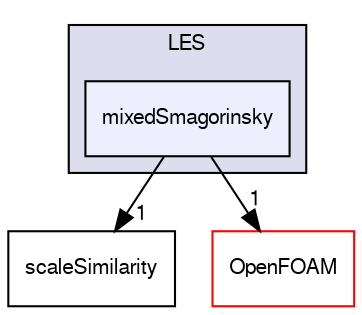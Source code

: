 digraph "src/turbulenceModels/incompressible/LES/mixedSmagorinsky" {
  bgcolor=transparent;
  compound=true
  node [ fontsize="10", fontname="FreeSans"];
  edge [ labelfontsize="10", labelfontname="FreeSans"];
  subgraph clusterdir_0ff4b9382053ae4e5512550be7c1416f {
    graph [ bgcolor="#ddddee", pencolor="black", label="LES" fontname="FreeSans", fontsize="10", URL="dir_0ff4b9382053ae4e5512550be7c1416f.html"]
  dir_7940c43eaf4a8aa371c0b7ff6af36423 [shape=box, label="mixedSmagorinsky", style="filled", fillcolor="#eeeeff", pencolor="black", URL="dir_7940c43eaf4a8aa371c0b7ff6af36423.html"];
  }
  dir_8638fc04845945ade7e4053d2f0f4008 [shape=box label="scaleSimilarity" URL="dir_8638fc04845945ade7e4053d2f0f4008.html"];
  dir_c5473ff19b20e6ec4dfe5c310b3778a8 [shape=box label="OpenFOAM" color="red" URL="dir_c5473ff19b20e6ec4dfe5c310b3778a8.html"];
  dir_7940c43eaf4a8aa371c0b7ff6af36423->dir_8638fc04845945ade7e4053d2f0f4008 [headlabel="1", labeldistance=1.5 headhref="dir_002972_002973.html"];
  dir_7940c43eaf4a8aa371c0b7ff6af36423->dir_c5473ff19b20e6ec4dfe5c310b3778a8 [headlabel="1", labeldistance=1.5 headhref="dir_002972_001732.html"];
}
